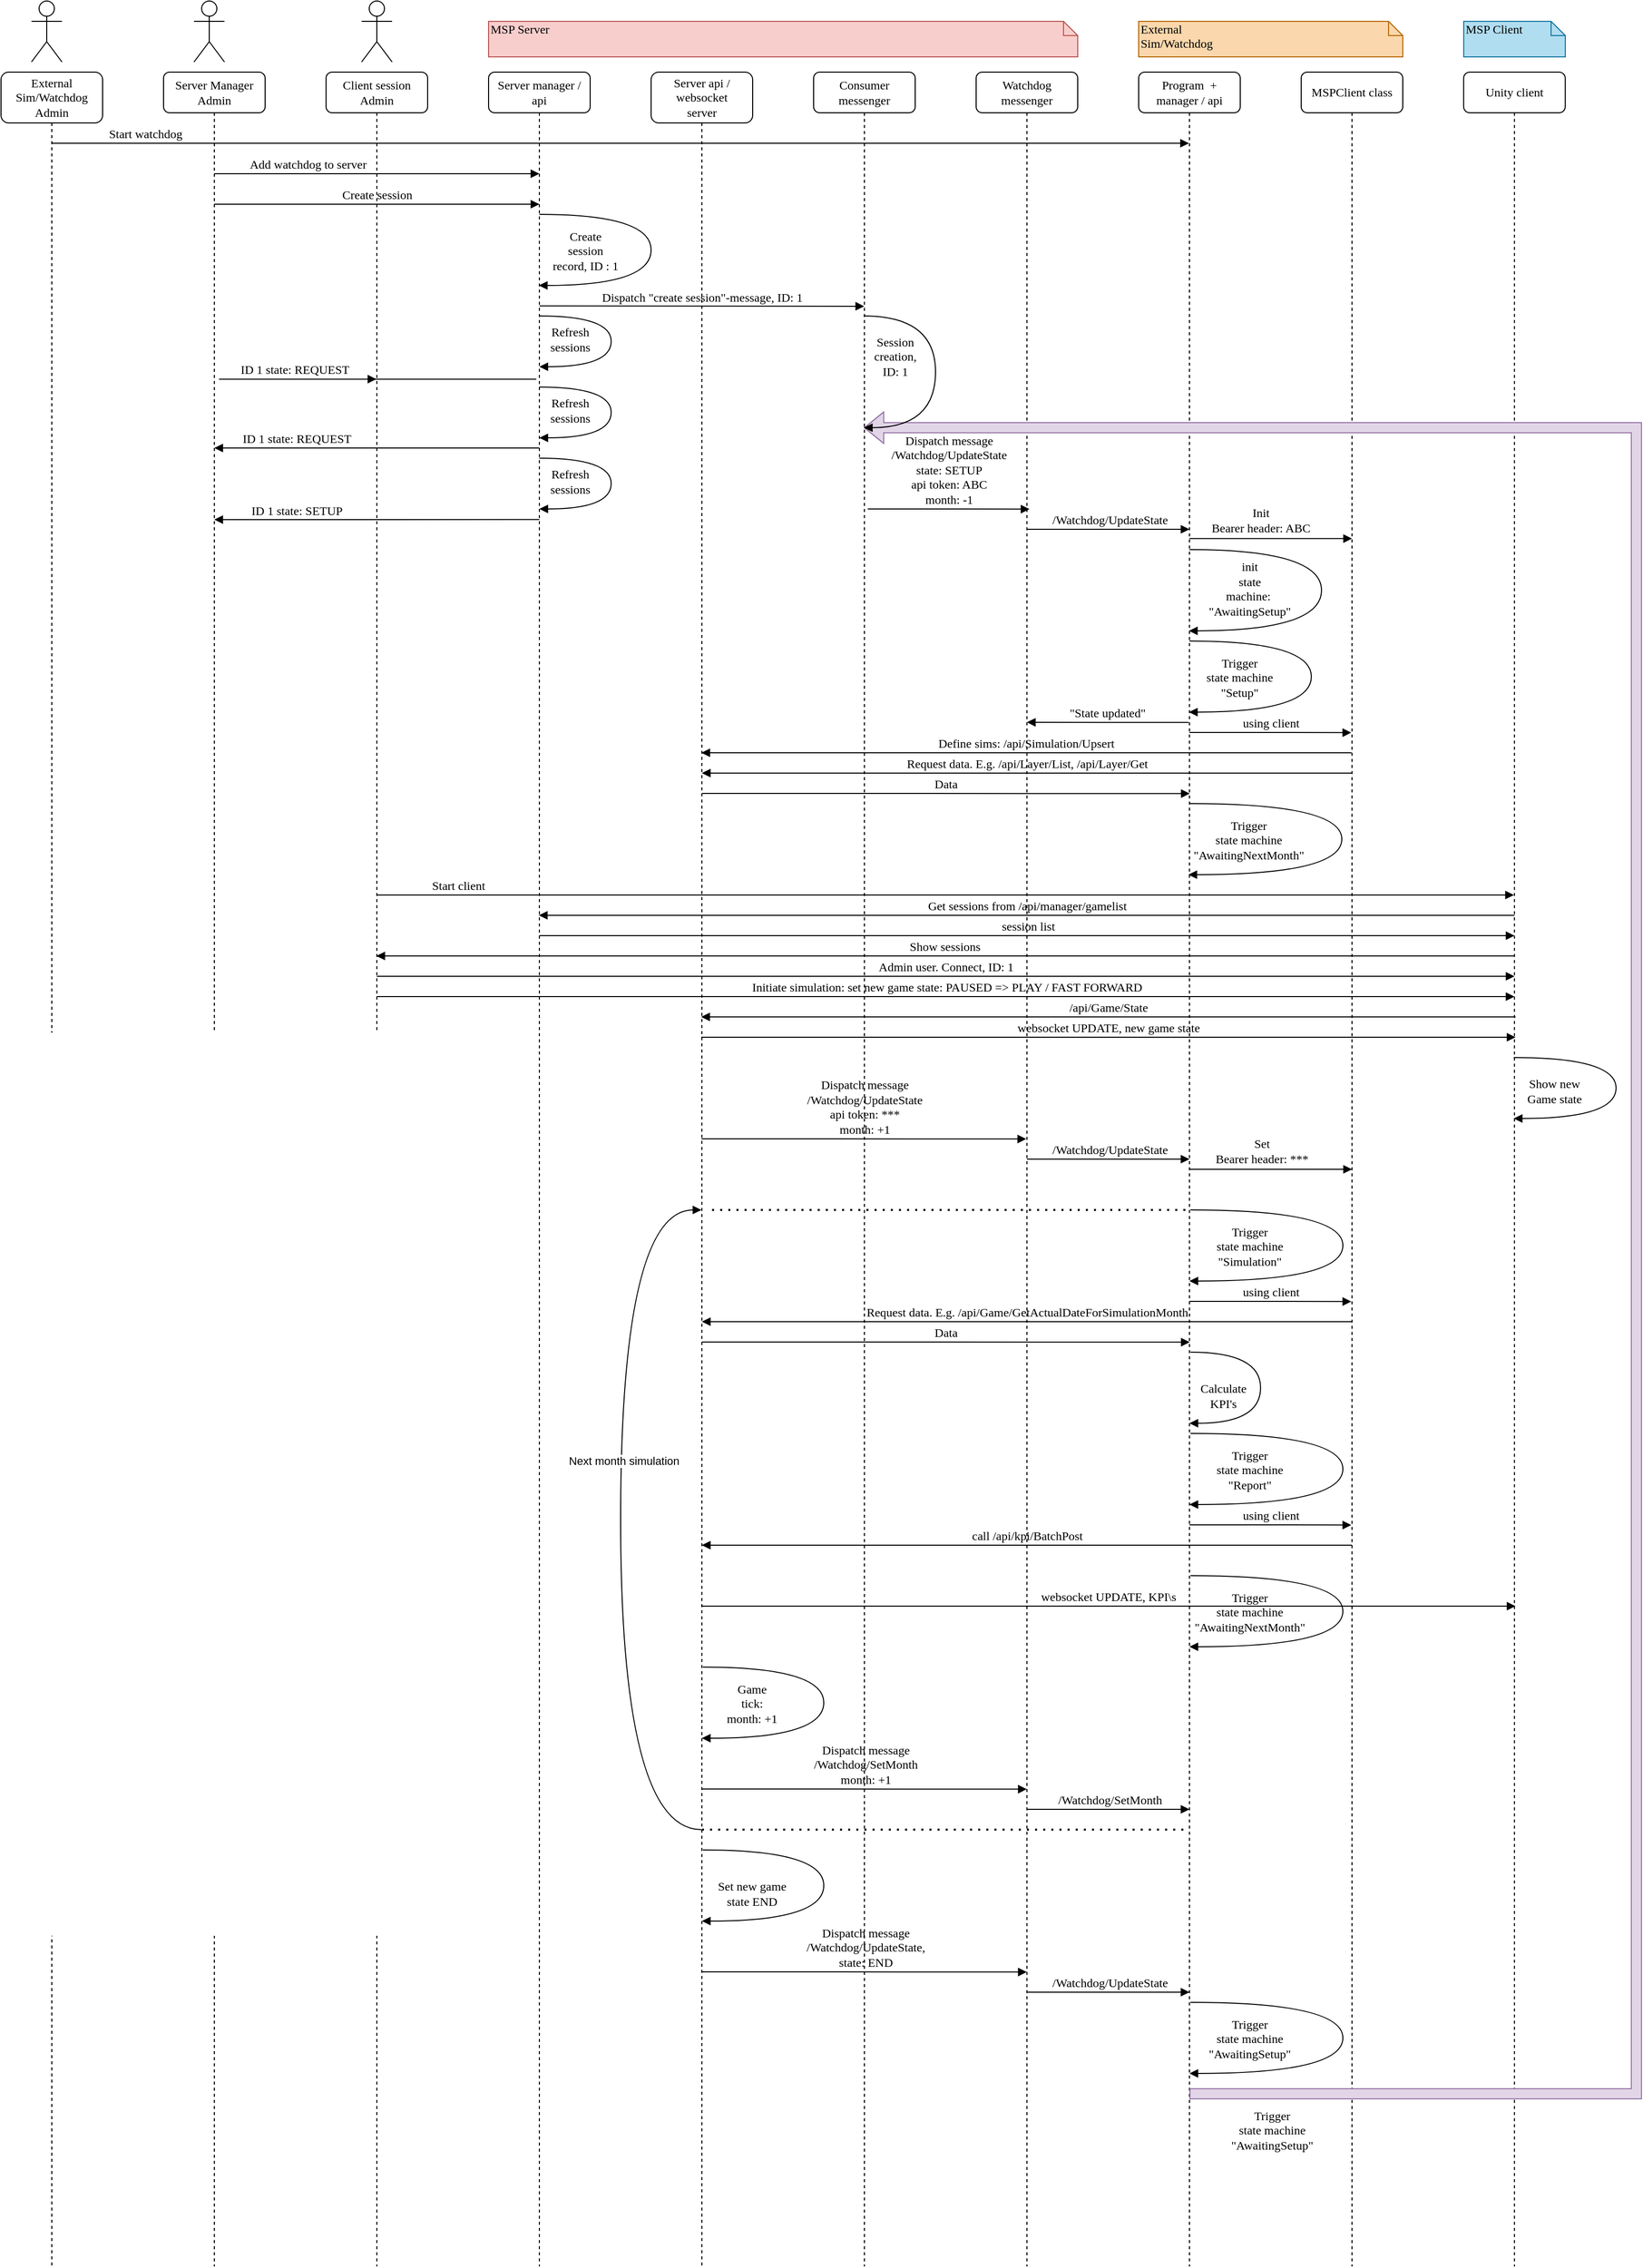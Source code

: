 <mxfile version="26.0.11">
  <diagram name="Page-1" id="13e1069c-82ec-6db2-03f1-153e76fe0fe0">
    <mxGraphModel grid="1" page="1" gridSize="10" guides="1" tooltips="1" connect="1" arrows="1" fold="1" pageScale="1" pageWidth="1100" pageHeight="850" background="none" math="0" shadow="0">
      <root>
        <mxCell id="0" />
        <mxCell id="1" parent="0" />
        <mxCell id="7baba1c4bc27f4b0-2" value="Consumer messenger" style="shape=umlLifeline;perimeter=lifelinePerimeter;whiteSpace=wrap;html=1;container=1;collapsible=0;recursiveResize=0;outlineConnect=0;rounded=1;shadow=0;comic=0;labelBackgroundColor=none;strokeWidth=1;fontFamily=Verdana;fontSize=12;align=center;" vertex="1" parent="1">
          <mxGeometry x="430" y="80" width="100" height="2160" as="geometry" />
        </mxCell>
        <mxCell id="kc0BTYQQ7WMuLZMwDxTh-56" value="&lt;div&gt;Dispatch message&lt;/div&gt;&lt;div&gt;/Watchdog/UpdateState&lt;/div&gt;&lt;div&gt;api token: ***&lt;br&gt;&lt;/div&gt;&lt;div&gt;month: +1&lt;/div&gt;" style="html=1;verticalAlign=bottom;endArrow=block;labelBackgroundColor=none;fontFamily=Verdana;fontSize=12;edgeStyle=elbowEdgeStyle;elbow=horizontal;" edge="1" parent="7baba1c4bc27f4b0-2">
          <mxGeometry x="0.004" relative="1" as="geometry">
            <mxPoint x="-110.333" y="1050" as="sourcePoint" />
            <mxPoint x="209.25" y="1050.176" as="targetPoint" />
            <mxPoint as="offset" />
            <Array as="points">
              <mxPoint x="10" y="1050" />
            </Array>
          </mxGeometry>
        </mxCell>
        <mxCell id="kc0BTYQQ7WMuLZMwDxTh-63" value="Data" style="html=1;verticalAlign=bottom;endArrow=block;labelBackgroundColor=none;fontFamily=Verdana;fontSize=12;edgeStyle=elbowEdgeStyle;elbow=horizontal;" edge="1" parent="7baba1c4bc27f4b0-2">
          <mxGeometry x="0.001" relative="1" as="geometry">
            <mxPoint x="-110" y="1250" as="sourcePoint" />
            <mxPoint x="370.25" y="1250.176" as="targetPoint" />
            <mxPoint as="offset" />
            <Array as="points">
              <mxPoint x="101" y="1250" />
            </Array>
          </mxGeometry>
        </mxCell>
        <mxCell id="kc0BTYQQ7WMuLZMwDxTh-95" value="" style="endArrow=none;dashed=1;html=1;dashPattern=1 3;strokeWidth=2;rounded=0;" edge="1" parent="7baba1c4bc27f4b0-2">
          <mxGeometry width="50" height="50" relative="1" as="geometry">
            <mxPoint x="-100" y="1120" as="sourcePoint" />
            <mxPoint x="369.5" y="1120" as="targetPoint" />
          </mxGeometry>
        </mxCell>
        <mxCell id="7baba1c4bc27f4b0-3" value="&lt;div&gt;Program&amp;nbsp; + manager / api&lt;/div&gt;" style="shape=umlLifeline;perimeter=lifelinePerimeter;whiteSpace=wrap;html=1;container=1;collapsible=0;recursiveResize=0;outlineConnect=0;rounded=1;shadow=0;comic=0;labelBackgroundColor=none;strokeWidth=1;fontFamily=Verdana;fontSize=12;align=center;" vertex="1" parent="1">
          <mxGeometry x="750" y="80" width="100" height="2160" as="geometry" />
        </mxCell>
        <mxCell id="kc0BTYQQ7WMuLZMwDxTh-59" value="&lt;div&gt;Trigger&lt;/div&gt;&lt;div&gt;state machine&lt;/div&gt;&lt;div&gt;&quot;Simulation&quot;&lt;br&gt;&lt;/div&gt;" style="html=1;verticalAlign=bottom;endArrow=block;labelBackgroundColor=none;fontFamily=Verdana;fontSize=12;elbow=vertical;edgeStyle=orthogonalEdgeStyle;curved=1;" edge="1" parent="7baba1c4bc27f4b0-3">
          <mxGeometry x="0.684" y="-10" relative="1" as="geometry">
            <mxPoint x="51.004" y="1119.999" as="sourcePoint" />
            <mxPoint x="50" y="1190" as="targetPoint" />
            <Array as="points">
              <mxPoint x="201.06" y="1120" />
              <mxPoint x="201.06" y="1190" />
            </Array>
            <mxPoint as="offset" />
          </mxGeometry>
        </mxCell>
        <mxCell id="TfagpDR_wHlMd22GKQtE-5" value="Start client" style="html=1;verticalAlign=bottom;endArrow=block;labelBackgroundColor=none;fontFamily=Verdana;fontSize=12;edgeStyle=elbowEdgeStyle;elbow=horizontal;" edge="1" parent="7baba1c4bc27f4b0-3" target="kc0BTYQQ7WMuLZMwDxTh-9">
          <mxGeometry x="-0.857" relative="1" as="geometry">
            <mxPoint x="-750.25" y="810" as="sourcePoint" />
            <mxPoint x="210.25" y="810" as="targetPoint" />
            <mxPoint as="offset" />
            <Array as="points">
              <mxPoint x="-219.75" y="810" />
            </Array>
          </mxGeometry>
        </mxCell>
        <mxCell id="7baba1c4bc27f4b0-4" value="MSPClient class" style="shape=umlLifeline;perimeter=lifelinePerimeter;whiteSpace=wrap;html=1;container=1;collapsible=0;recursiveResize=0;outlineConnect=0;rounded=1;shadow=0;comic=0;labelBackgroundColor=none;strokeWidth=1;fontFamily=Verdana;fontSize=12;align=center;" vertex="1" parent="1">
          <mxGeometry x="910" y="80" width="100" height="2160" as="geometry" />
        </mxCell>
        <mxCell id="kc0BTYQQ7WMuLZMwDxTh-48" value="using client" style="html=1;verticalAlign=bottom;endArrow=block;labelBackgroundColor=none;fontFamily=Verdana;fontSize=12;edgeStyle=elbowEdgeStyle;elbow=horizontal;" edge="1" parent="7baba1c4bc27f4b0-4">
          <mxGeometry x="0.001" relative="1" as="geometry">
            <mxPoint x="-110" y="650" as="sourcePoint" />
            <mxPoint x="49.25" y="650.176" as="targetPoint" />
            <mxPoint as="offset" />
          </mxGeometry>
        </mxCell>
        <mxCell id="kc0BTYQQ7WMuLZMwDxTh-49" value="Get sessions from /api/manager/gamelist" style="html=1;verticalAlign=bottom;endArrow=block;labelBackgroundColor=none;fontFamily=Verdana;fontSize=12;edgeStyle=elbowEdgeStyle;elbow=horizontal;" edge="1" parent="7baba1c4bc27f4b0-4">
          <mxGeometry x="0.001" relative="1" as="geometry">
            <mxPoint x="210" y="830" as="sourcePoint" />
            <mxPoint x="-750.5" y="830" as="targetPoint" />
            <mxPoint as="offset" />
            <Array as="points">
              <mxPoint x="-220" y="830" />
            </Array>
          </mxGeometry>
        </mxCell>
        <mxCell id="kc0BTYQQ7WMuLZMwDxTh-54" value="/api/Game/State" style="html=1;verticalAlign=bottom;endArrow=block;labelBackgroundColor=none;fontFamily=Verdana;fontSize=12;edgeStyle=elbowEdgeStyle;elbow=horizontal;" edge="1" parent="7baba1c4bc27f4b0-4">
          <mxGeometry x="0.001" relative="1" as="geometry">
            <mxPoint x="211" y="930" as="sourcePoint" />
            <mxPoint x="-590.676" y="930" as="targetPoint" />
            <mxPoint as="offset" />
            <Array as="points">
              <mxPoint x="-219" y="930" />
            </Array>
          </mxGeometry>
        </mxCell>
        <mxCell id="kc0BTYQQ7WMuLZMwDxTh-58" value="Set&lt;div&gt;Bearer header: ***&lt;br&gt;&lt;/div&gt;" style="html=1;verticalAlign=bottom;endArrow=block;labelBackgroundColor=none;fontFamily=Verdana;fontSize=12;edgeStyle=elbowEdgeStyle;elbow=horizontal;" edge="1" parent="7baba1c4bc27f4b0-4">
          <mxGeometry x="-0.118" y="1" relative="1" as="geometry">
            <mxPoint x="-110" y="1080" as="sourcePoint" />
            <mxPoint x="50" y="1080" as="targetPoint" />
            <mxPoint as="offset" />
          </mxGeometry>
        </mxCell>
        <mxCell id="kc0BTYQQ7WMuLZMwDxTh-64" value="&lt;div&gt;Calculate&lt;/div&gt;&lt;div&gt;KPI&#39;s&lt;/div&gt;" style="html=1;verticalAlign=bottom;endArrow=block;labelBackgroundColor=none;fontFamily=Verdana;fontSize=12;elbow=vertical;edgeStyle=orthogonalEdgeStyle;curved=1;" edge="1" parent="7baba1c4bc27f4b0-4">
          <mxGeometry x="0.683" y="-10" relative="1" as="geometry">
            <mxPoint x="-108.996" y="1259.999" as="sourcePoint" />
            <mxPoint x="-110" y="1330" as="targetPoint" />
            <Array as="points">
              <mxPoint x="-40" y="1260" />
              <mxPoint x="-40" y="1330" />
            </Array>
            <mxPoint as="offset" />
          </mxGeometry>
        </mxCell>
        <mxCell id="kc0BTYQQ7WMuLZMwDxTh-65" value="&lt;div&gt;Trigger&lt;/div&gt;&lt;div&gt;state machine&lt;/div&gt;&lt;div&gt;&quot;Report&quot;&lt;br&gt;&lt;/div&gt;" style="html=1;verticalAlign=bottom;endArrow=block;labelBackgroundColor=none;fontFamily=Verdana;fontSize=12;elbow=vertical;edgeStyle=orthogonalEdgeStyle;curved=1;" edge="1" parent="7baba1c4bc27f4b0-4">
          <mxGeometry x="0.684" y="-10" relative="1" as="geometry">
            <mxPoint x="-108.996" y="1339.999" as="sourcePoint" />
            <mxPoint x="-110" y="1410" as="targetPoint" />
            <Array as="points">
              <mxPoint x="41.06" y="1340" />
              <mxPoint x="41.06" y="1410" />
            </Array>
            <mxPoint as="offset" />
          </mxGeometry>
        </mxCell>
        <mxCell id="kc0BTYQQ7WMuLZMwDxTh-70" value="&lt;div&gt;Trigger&lt;/div&gt;&lt;div&gt;state machine&lt;/div&gt;&lt;div&gt;&quot;AwaitingNextMonth&quot;&lt;br&gt;&lt;/div&gt;" style="html=1;verticalAlign=bottom;endArrow=block;labelBackgroundColor=none;fontFamily=Verdana;fontSize=12;elbow=vertical;edgeStyle=orthogonalEdgeStyle;curved=1;" edge="1" parent="7baba1c4bc27f4b0-4">
          <mxGeometry x="0.684" y="-10" relative="1" as="geometry">
            <mxPoint x="-108.996" y="1479.999" as="sourcePoint" />
            <mxPoint x="-110" y="1550" as="targetPoint" />
            <Array as="points">
              <mxPoint x="41.06" y="1480" />
              <mxPoint x="41.06" y="1550" />
            </Array>
            <mxPoint as="offset" />
          </mxGeometry>
        </mxCell>
        <mxCell id="7baba1c4bc27f4b0-5" value="&lt;div&gt;Client session&lt;br&gt;&lt;/div&gt;&lt;div&gt;Admin&lt;br&gt;&lt;/div&gt;" style="shape=umlLifeline;perimeter=lifelinePerimeter;whiteSpace=wrap;html=1;container=1;collapsible=0;recursiveResize=0;outlineConnect=0;rounded=1;shadow=0;comic=0;labelBackgroundColor=none;strokeWidth=1;fontFamily=Verdana;fontSize=12;align=center;" vertex="1" parent="1">
          <mxGeometry x="-50" y="80" width="100" height="2160" as="geometry" />
        </mxCell>
        <mxCell id="7baba1c4bc27f4b0-8" value="&lt;div&gt;Server manager / api&lt;br&gt;&lt;/div&gt;" style="shape=umlLifeline;perimeter=lifelinePerimeter;whiteSpace=wrap;html=1;container=1;collapsible=0;recursiveResize=0;outlineConnect=0;rounded=1;shadow=0;comic=0;labelBackgroundColor=none;strokeWidth=1;fontFamily=Verdana;fontSize=12;align=center;" vertex="1" parent="1">
          <mxGeometry x="110" y="80" width="100" height="2160" as="geometry" />
        </mxCell>
        <mxCell id="kc0BTYQQ7WMuLZMwDxTh-1" value="Add watchdog to server" style="html=1;verticalAlign=bottom;endArrow=block;labelBackgroundColor=none;fontFamily=Verdana;fontSize=12;edgeStyle=elbowEdgeStyle;elbow=vertical;" edge="1" parent="7baba1c4bc27f4b0-8" source="TfagpDR_wHlMd22GKQtE-1">
          <mxGeometry x="-0.435" relative="1" as="geometry">
            <mxPoint x="-110" y="100" as="sourcePoint" />
            <mxPoint x="50" y="100" as="targetPoint" />
            <mxPoint x="1" as="offset" />
          </mxGeometry>
        </mxCell>
        <mxCell id="kc0BTYQQ7WMuLZMwDxTh-4" value="Create session" style="html=1;verticalAlign=bottom;endArrow=block;labelBackgroundColor=none;fontFamily=Verdana;fontSize=12;edgeStyle=elbowEdgeStyle;elbow=vertical;" edge="1" parent="7baba1c4bc27f4b0-8" source="TfagpDR_wHlMd22GKQtE-1">
          <mxGeometry relative="1" as="geometry">
            <mxPoint x="-110" y="130" as="sourcePoint" />
            <mxPoint x="50" y="130" as="targetPoint" />
            <mxPoint as="offset" />
          </mxGeometry>
        </mxCell>
        <mxCell id="kc0BTYQQ7WMuLZMwDxTh-19" value="&lt;div&gt;Refresh&lt;/div&gt;&lt;div&gt;sessions&lt;br&gt;&lt;/div&gt;" style="html=1;verticalAlign=bottom;endArrow=block;labelBackgroundColor=none;fontFamily=Verdana;fontSize=12;elbow=vertical;edgeStyle=orthogonalEdgeStyle;curved=1;" edge="1" parent="7baba1c4bc27f4b0-8">
          <mxGeometry x="0.685" y="-10" relative="1" as="geometry">
            <mxPoint x="50.004" y="239.999" as="sourcePoint" />
            <mxPoint x="50.004" y="289.999" as="targetPoint" />
            <Array as="points">
              <mxPoint x="120.68" y="239.94" />
              <mxPoint x="120.68" y="289.94" />
            </Array>
            <mxPoint as="offset" />
          </mxGeometry>
        </mxCell>
        <mxCell id="kc0BTYQQ7WMuLZMwDxTh-22" value="&lt;div&gt;Refresh&lt;/div&gt;&lt;div&gt;sessions&lt;br&gt;&lt;/div&gt;" style="html=1;verticalAlign=bottom;endArrow=block;labelBackgroundColor=none;fontFamily=Verdana;fontSize=12;elbow=vertical;edgeStyle=orthogonalEdgeStyle;curved=1;" edge="1" parent="7baba1c4bc27f4b0-8">
          <mxGeometry x="0.684" y="-10" relative="1" as="geometry">
            <mxPoint x="50.004" y="309.999" as="sourcePoint" />
            <mxPoint x="50.004" y="359.999" as="targetPoint" />
            <Array as="points">
              <mxPoint x="120.68" y="309.94" />
              <mxPoint x="120.68" y="359.94" />
            </Array>
            <mxPoint as="offset" />
          </mxGeometry>
        </mxCell>
        <mxCell id="kc0BTYQQ7WMuLZMwDxTh-25" value="ID 1 state: SETUP" style="html=1;verticalAlign=bottom;endArrow=block;labelBackgroundColor=none;fontFamily=Verdana;fontSize=12;edgeStyle=elbowEdgeStyle;elbow=vertical;" edge="1" parent="7baba1c4bc27f4b0-8" target="TfagpDR_wHlMd22GKQtE-1">
          <mxGeometry x="0.498" relative="1" as="geometry">
            <mxPoint x="50" y="440.41" as="sourcePoint" />
            <mxPoint x="-110" y="440.41" as="targetPoint" />
            <mxPoint as="offset" />
          </mxGeometry>
        </mxCell>
        <mxCell id="kc0BTYQQ7WMuLZMwDxTh-27" value="ID 1 state: REQUEST" style="html=1;verticalAlign=bottom;endArrow=block;labelBackgroundColor=none;fontFamily=Verdana;fontSize=12;edgeStyle=elbowEdgeStyle;elbow=horizontal;" edge="1" parent="7baba1c4bc27f4b0-8">
          <mxGeometry x="-0.002" relative="1" as="geometry">
            <mxPoint x="47" y="302.23" as="sourcePoint" />
            <mxPoint x="-110.5" y="302.23" as="targetPoint" />
            <mxPoint as="offset" />
            <Array as="points">
              <mxPoint x="-270" y="302" />
            </Array>
          </mxGeometry>
        </mxCell>
        <mxCell id="kc0BTYQQ7WMuLZMwDxTh-28" value="ID 1 state: REQUEST" style="html=1;verticalAlign=bottom;endArrow=block;labelBackgroundColor=none;fontFamily=Verdana;fontSize=12;edgeStyle=elbowEdgeStyle;elbow=vertical;" edge="1" parent="7baba1c4bc27f4b0-8" target="TfagpDR_wHlMd22GKQtE-1">
          <mxGeometry x="0.498" relative="1" as="geometry">
            <mxPoint x="50" y="370" as="sourcePoint" />
            <mxPoint x="-110" y="370" as="targetPoint" />
            <mxPoint as="offset" />
          </mxGeometry>
        </mxCell>
        <mxCell id="Drm_lKZDTLW1xeSn2CmZ-5" value="Start watchdog" style="html=1;verticalAlign=bottom;endArrow=block;labelBackgroundColor=none;fontFamily=Verdana;fontSize=12;edgeStyle=elbowEdgeStyle;elbow=vertical;" edge="1" parent="7baba1c4bc27f4b0-8" source="TfagpDR_wHlMd22GKQtE-3">
          <mxGeometry x="-0.838" relative="1" as="geometry">
            <mxPoint x="-110" y="70" as="sourcePoint" />
            <mxPoint x="689.5" y="70" as="targetPoint" />
            <mxPoint x="1" as="offset" />
          </mxGeometry>
        </mxCell>
        <mxCell id="7baba1c4bc27f4b0-40" value="MSP Server" style="shape=note;whiteSpace=wrap;html=1;size=14;verticalAlign=top;align=left;spacingTop=-6;rounded=0;shadow=0;comic=0;labelBackgroundColor=none;strokeWidth=1;fontFamily=Verdana;fontSize=12;fillColor=#f8cecc;strokeColor=#b85450;" vertex="1" parent="1">
          <mxGeometry x="110" y="30" width="580" height="35" as="geometry" />
        </mxCell>
        <mxCell id="7baba1c4bc27f4b0-42" value="&lt;div&gt;External&lt;/div&gt;&lt;div&gt;Sim/Watchdog&lt;/div&gt;" style="shape=note;whiteSpace=wrap;html=1;size=14;verticalAlign=top;align=left;spacingTop=-6;rounded=0;shadow=0;comic=0;labelBackgroundColor=none;strokeWidth=1;fontFamily=Verdana;fontSize=12;fillColor=#fad7ac;strokeColor=#b46504;" vertex="1" parent="1">
          <mxGeometry x="750" y="30" width="260" height="35" as="geometry" />
        </mxCell>
        <mxCell id="kc0BTYQQ7WMuLZMwDxTh-6" value="&lt;div&gt;Server api / &lt;br&gt;&lt;/div&gt;&lt;div&gt;websocket&lt;/div&gt;&lt;div&gt;server&lt;br&gt;&lt;/div&gt;" style="shape=umlLifeline;perimeter=lifelinePerimeter;whiteSpace=wrap;html=1;container=1;collapsible=0;recursiveResize=0;outlineConnect=0;rounded=1;shadow=0;comic=0;labelBackgroundColor=none;strokeWidth=1;fontFamily=Verdana;fontSize=12;align=center;size=50;" vertex="1" parent="1">
          <mxGeometry x="270" y="80" width="100" height="2160" as="geometry" />
        </mxCell>
        <mxCell id="kc0BTYQQ7WMuLZMwDxTh-12" value="Dispatch &quot;create session&quot;-message, ID: 1" style="html=1;verticalAlign=bottom;endArrow=block;labelBackgroundColor=none;fontFamily=Verdana;fontSize=12;edgeStyle=elbowEdgeStyle;elbow=vertical;" edge="1" parent="kc0BTYQQ7WMuLZMwDxTh-6">
          <mxGeometry x="0.001" relative="1" as="geometry">
            <mxPoint x="-109.75" y="230.18" as="sourcePoint" />
            <mxPoint x="209.75" y="230.356" as="targetPoint" />
            <mxPoint as="offset" />
          </mxGeometry>
        </mxCell>
        <mxCell id="kc0BTYQQ7WMuLZMwDxTh-8" value="Watchdog messenger" style="shape=umlLifeline;perimeter=lifelinePerimeter;whiteSpace=wrap;html=1;container=1;collapsible=0;recursiveResize=0;outlineConnect=0;rounded=1;shadow=0;comic=0;labelBackgroundColor=none;strokeWidth=1;fontFamily=Verdana;fontSize=12;align=center;" vertex="1" parent="1">
          <mxGeometry x="590" y="80" width="100" height="2160" as="geometry" />
        </mxCell>
        <mxCell id="kc0BTYQQ7WMuLZMwDxTh-35" value="&quot;State updated&quot;" style="html=1;verticalAlign=bottom;endArrow=block;labelBackgroundColor=none;fontFamily=Verdana;fontSize=12;edgeStyle=elbowEdgeStyle;elbow=horizontal;" edge="1" parent="kc0BTYQQ7WMuLZMwDxTh-8">
          <mxGeometry x="0.001" relative="1" as="geometry">
            <mxPoint x="209.25" y="640.176" as="sourcePoint" />
            <mxPoint x="50" y="640" as="targetPoint" />
            <mxPoint as="offset" />
          </mxGeometry>
        </mxCell>
        <mxCell id="kc0BTYQQ7WMuLZMwDxTh-45" value="Data" style="html=1;verticalAlign=bottom;endArrow=block;labelBackgroundColor=none;fontFamily=Verdana;fontSize=12;edgeStyle=elbowEdgeStyle;elbow=horizontal;" edge="1" parent="kc0BTYQQ7WMuLZMwDxTh-8">
          <mxGeometry x="0.001" relative="1" as="geometry">
            <mxPoint x="-270" y="710" as="sourcePoint" />
            <mxPoint x="210.25" y="710.176" as="targetPoint" />
            <mxPoint as="offset" />
            <Array as="points">
              <mxPoint x="-59" y="710" />
            </Array>
          </mxGeometry>
        </mxCell>
        <mxCell id="kc0BTYQQ7WMuLZMwDxTh-50" value="session list" style="html=1;verticalAlign=bottom;endArrow=block;labelBackgroundColor=none;fontFamily=Verdana;fontSize=12;edgeStyle=elbowEdgeStyle;elbow=horizontal;" edge="1" parent="kc0BTYQQ7WMuLZMwDxTh-8">
          <mxGeometry x="0.001" relative="1" as="geometry">
            <mxPoint x="-430" y="850" as="sourcePoint" />
            <mxPoint x="530" y="850" as="targetPoint" />
            <mxPoint as="offset" />
            <Array as="points">
              <mxPoint x="100" y="850" />
            </Array>
          </mxGeometry>
        </mxCell>
        <mxCell id="kc0BTYQQ7WMuLZMwDxTh-57" value="&amp;nbsp;/Watchdog/UpdateState" style="html=1;verticalAlign=bottom;endArrow=block;labelBackgroundColor=none;fontFamily=Verdana;fontSize=12;edgeStyle=elbowEdgeStyle;elbow=vertical;" edge="1" parent="kc0BTYQQ7WMuLZMwDxTh-8">
          <mxGeometry relative="1" as="geometry">
            <mxPoint x="50" y="1070" as="sourcePoint" />
            <mxPoint x="210" y="1070" as="targetPoint" />
            <mxPoint as="offset" />
          </mxGeometry>
        </mxCell>
        <mxCell id="kc0BTYQQ7WMuLZMwDxTh-9" value="Unity client" style="shape=umlLifeline;perimeter=lifelinePerimeter;whiteSpace=wrap;html=1;container=1;collapsible=0;recursiveResize=0;outlineConnect=0;rounded=1;shadow=0;comic=0;labelBackgroundColor=none;strokeWidth=1;fontFamily=Verdana;fontSize=12;align=center;" vertex="1" parent="1">
          <mxGeometry x="1069.94" y="80" width="100" height="2160" as="geometry" />
        </mxCell>
        <mxCell id="kc0BTYQQ7WMuLZMwDxTh-11" value="MSP Client" style="shape=note;whiteSpace=wrap;html=1;size=14;verticalAlign=top;align=left;spacingTop=-6;rounded=0;shadow=0;comic=0;labelBackgroundColor=none;strokeWidth=1;fontFamily=Verdana;fontSize=12;fillColor=#b1ddf0;strokeColor=#10739e;" vertex="1" parent="1">
          <mxGeometry x="1070" y="30" width="100" height="35" as="geometry" />
        </mxCell>
        <mxCell id="kc0BTYQQ7WMuLZMwDxTh-24" value="&lt;div&gt;Refresh&lt;/div&gt;&lt;div&gt;sessions&lt;br&gt;&lt;/div&gt;" style="html=1;verticalAlign=bottom;endArrow=block;labelBackgroundColor=none;fontFamily=Verdana;fontSize=12;elbow=vertical;edgeStyle=orthogonalEdgeStyle;curved=1;" edge="1" parent="1">
          <mxGeometry x="0.685" y="-10" relative="1" as="geometry">
            <mxPoint x="160.004" y="459.999" as="sourcePoint" />
            <mxPoint x="160.004" y="509.999" as="targetPoint" />
            <Array as="points">
              <mxPoint x="230.68" y="459.94" />
              <mxPoint x="230.68" y="509.94" />
            </Array>
            <mxPoint as="offset" />
          </mxGeometry>
        </mxCell>
        <mxCell id="kc0BTYQQ7WMuLZMwDxTh-31" value="&lt;div&gt;Create&lt;/div&gt;&lt;div&gt;session&lt;/div&gt;&lt;div&gt;record, ID : 1&lt;/div&gt;" style="html=1;verticalAlign=bottom;endArrow=block;labelBackgroundColor=none;fontFamily=Verdana;fontSize=12;elbow=vertical;edgeStyle=orthogonalEdgeStyle;curved=1;" edge="1" parent="1">
          <mxGeometry x="0.682" y="-10" relative="1" as="geometry">
            <mxPoint x="160.004" y="219.999" as="sourcePoint" />
            <mxPoint x="159.5" y="290" as="targetPoint" />
            <Array as="points">
              <mxPoint x="270" y="220" />
              <mxPoint x="270" y="290" />
            </Array>
            <mxPoint as="offset" />
          </mxGeometry>
        </mxCell>
        <mxCell id="kc0BTYQQ7WMuLZMwDxTh-32" value="&lt;div&gt;Dispatch message&lt;/div&gt;&lt;div&gt;/Watchdog/UpdateState&lt;/div&gt;&lt;div&gt;state: SETUP&lt;/div&gt;&lt;div&gt;api token: ABC&lt;/div&gt;&lt;div&gt;month: -1&lt;br&gt;&lt;/div&gt;" style="html=1;verticalAlign=bottom;endArrow=block;labelBackgroundColor=none;fontFamily=Verdana;fontSize=12;edgeStyle=elbowEdgeStyle;elbow=horizontal;" edge="1" parent="1">
          <mxGeometry x="0.004" relative="1" as="geometry">
            <mxPoint x="483.25" y="510" as="sourcePoint" />
            <mxPoint x="642.5" y="510.176" as="targetPoint" />
            <mxPoint as="offset" />
          </mxGeometry>
        </mxCell>
        <mxCell id="kc0BTYQQ7WMuLZMwDxTh-33" value="&amp;nbsp;/Watchdog/UpdateState" style="html=1;verticalAlign=bottom;endArrow=block;labelBackgroundColor=none;fontFamily=Verdana;fontSize=12;edgeStyle=elbowEdgeStyle;elbow=vertical;" edge="1" parent="1">
          <mxGeometry relative="1" as="geometry">
            <mxPoint x="640" y="530" as="sourcePoint" />
            <mxPoint x="800" y="530" as="targetPoint" />
            <mxPoint as="offset" />
          </mxGeometry>
        </mxCell>
        <mxCell id="kc0BTYQQ7WMuLZMwDxTh-34" value="&lt;div&gt;Init&lt;/div&gt;&lt;div&gt;Bearer header: ABC&lt;br&gt;&lt;/div&gt;" style="html=1;verticalAlign=bottom;endArrow=block;labelBackgroundColor=none;fontFamily=Verdana;fontSize=12;edgeStyle=elbowEdgeStyle;elbow=horizontal;" edge="1" parent="1">
          <mxGeometry x="-0.124" y="1" relative="1" as="geometry">
            <mxPoint x="800" y="539.18" as="sourcePoint" />
            <mxPoint x="960" y="539.18" as="targetPoint" />
            <mxPoint as="offset" />
          </mxGeometry>
        </mxCell>
        <mxCell id="kc0BTYQQ7WMuLZMwDxTh-36" value="&lt;div&gt;init &lt;br&gt;&lt;/div&gt;&lt;div&gt;state&lt;/div&gt;&lt;div&gt;machine:&amp;nbsp;&lt;/div&gt;&lt;div&gt;&quot;AwaitingSetup&quot;&lt;br&gt;&lt;/div&gt;" style="html=1;verticalAlign=bottom;endArrow=block;labelBackgroundColor=none;fontFamily=Verdana;fontSize=12;elbow=vertical;edgeStyle=orthogonalEdgeStyle;curved=1;" edge="1" parent="1">
          <mxGeometry x="0.647" y="-10" relative="1" as="geometry">
            <mxPoint x="800.004" y="549.999" as="sourcePoint" />
            <mxPoint x="799.5" y="630" as="targetPoint" />
            <Array as="points">
              <mxPoint x="930" y="550" />
              <mxPoint x="930" y="630" />
            </Array>
            <mxPoint as="offset" />
          </mxGeometry>
        </mxCell>
        <mxCell id="kc0BTYQQ7WMuLZMwDxTh-39" value="&lt;div&gt;Trigger&lt;/div&gt;&lt;div&gt;state machine&lt;/div&gt;&lt;div&gt;&quot;Setup&quot;&lt;br&gt;&lt;/div&gt;" style="html=1;verticalAlign=bottom;endArrow=block;labelBackgroundColor=none;fontFamily=Verdana;fontSize=12;elbow=vertical;edgeStyle=orthogonalEdgeStyle;curved=1;" edge="1" parent="1">
          <mxGeometry x="0.681" y="-10" relative="1" as="geometry">
            <mxPoint x="800.004" y="639.999" as="sourcePoint" />
            <mxPoint x="799.5" y="710" as="targetPoint" />
            <Array as="points">
              <mxPoint x="920" y="640" />
              <mxPoint x="920" y="710" />
            </Array>
            <mxPoint as="offset" />
          </mxGeometry>
        </mxCell>
        <mxCell id="kc0BTYQQ7WMuLZMwDxTh-41" value="Request data. E.g. /api/Layer/List, /api/Layer/Get" style="html=1;verticalAlign=bottom;endArrow=block;labelBackgroundColor=none;fontFamily=Verdana;fontSize=12;edgeStyle=elbowEdgeStyle;elbow=horizontal;" edge="1" parent="1">
          <mxGeometry x="0.001" relative="1" as="geometry">
            <mxPoint x="959.5" y="770" as="sourcePoint" />
            <mxPoint x="320" y="770" as="targetPoint" />
            <mxPoint as="offset" />
            <Array as="points">
              <mxPoint x="531" y="770" />
            </Array>
          </mxGeometry>
        </mxCell>
        <mxCell id="kc0BTYQQ7WMuLZMwDxTh-47" value="&lt;div&gt;Trigger&lt;/div&gt;&lt;div&gt;state machine&lt;/div&gt;&lt;div&gt;&quot;AwaitingNextMonth&quot;&lt;br&gt;&lt;/div&gt;" style="html=1;verticalAlign=bottom;endArrow=block;labelBackgroundColor=none;fontFamily=Verdana;fontSize=12;elbow=vertical;edgeStyle=orthogonalEdgeStyle;curved=1;" edge="1" parent="1">
          <mxGeometry x="0.684" y="-10" relative="1" as="geometry">
            <mxPoint x="799.944" y="799.999" as="sourcePoint" />
            <mxPoint x="798.94" y="870" as="targetPoint" />
            <Array as="points">
              <mxPoint x="950" y="800" />
              <mxPoint x="950" y="870" />
            </Array>
            <mxPoint as="offset" />
          </mxGeometry>
        </mxCell>
        <mxCell id="kc0BTYQQ7WMuLZMwDxTh-40" value="Define sims: /api/Simulation/Upsert" style="html=1;verticalAlign=bottom;endArrow=block;labelBackgroundColor=none;fontFamily=Verdana;fontSize=12;edgeStyle=elbowEdgeStyle;elbow=horizontal;" edge="1" parent="1">
          <mxGeometry x="0.001" relative="1" as="geometry">
            <mxPoint x="959.5" y="750" as="sourcePoint" />
            <mxPoint x="319.5" y="750" as="targetPoint" />
            <mxPoint as="offset" />
            <Array as="points">
              <mxPoint x="530" y="750" />
            </Array>
          </mxGeometry>
        </mxCell>
        <mxCell id="kc0BTYQQ7WMuLZMwDxTh-51" value="Show sessions" style="html=1;verticalAlign=bottom;endArrow=block;labelBackgroundColor=none;fontFamily=Verdana;fontSize=12;edgeStyle=elbowEdgeStyle;elbow=horizontal;" edge="1" parent="1">
          <mxGeometry x="0.001" relative="1" as="geometry">
            <mxPoint x="1120" y="950" as="sourcePoint" />
            <mxPoint x="-0.5" y="950" as="targetPoint" />
            <mxPoint as="offset" />
            <Array as="points">
              <mxPoint x="690" y="950" />
            </Array>
          </mxGeometry>
        </mxCell>
        <mxCell id="kc0BTYQQ7WMuLZMwDxTh-52" value="Admin user. Connect, ID: 1" style="html=1;verticalAlign=bottom;endArrow=block;labelBackgroundColor=none;fontFamily=Verdana;fontSize=12;edgeStyle=elbowEdgeStyle;elbow=horizontal;" edge="1" parent="1">
          <mxGeometry relative="1" as="geometry">
            <mxPoint y="970" as="sourcePoint" />
            <mxPoint x="1120" y="970" as="targetPoint" />
            <mxPoint as="offset" />
            <Array as="points">
              <mxPoint x="690" y="970" />
            </Array>
          </mxGeometry>
        </mxCell>
        <mxCell id="kc0BTYQQ7WMuLZMwDxTh-53" value="&lt;div&gt;&lt;br&gt;&lt;/div&gt;&lt;div&gt;&lt;br&gt;&lt;/div&gt;&lt;div&gt;Show new&lt;br&gt;&lt;/div&gt;&lt;div&gt;Game state&lt;/div&gt;" style="html=1;verticalAlign=bottom;endArrow=block;labelBackgroundColor=none;fontFamily=Verdana;fontSize=12;elbow=vertical;edgeStyle=orthogonalEdgeStyle;curved=1;" edge="1" parent="1">
          <mxGeometry x="0.695" y="-10" relative="1" as="geometry">
            <mxPoint x="1119.274" y="1049.999" as="sourcePoint" />
            <mxPoint x="1119.264" y="1110" as="targetPoint" />
            <Array as="points">
              <mxPoint x="1220" y="1050" />
              <mxPoint x="1220" y="1110" />
            </Array>
            <mxPoint as="offset" />
          </mxGeometry>
        </mxCell>
        <mxCell id="kc0BTYQQ7WMuLZMwDxTh-60" value="using client" style="html=1;verticalAlign=bottom;endArrow=block;labelBackgroundColor=none;fontFamily=Verdana;fontSize=12;edgeStyle=elbowEdgeStyle;elbow=horizontal;" edge="1" parent="1">
          <mxGeometry x="0.001" relative="1" as="geometry">
            <mxPoint x="800" y="1290" as="sourcePoint" />
            <mxPoint x="959.25" y="1290.176" as="targetPoint" />
            <mxPoint as="offset" />
          </mxGeometry>
        </mxCell>
        <mxCell id="kc0BTYQQ7WMuLZMwDxTh-61" value="Request data. E.g. /api/Game/GetActualDateForSimulationMonth" style="html=1;verticalAlign=bottom;endArrow=block;labelBackgroundColor=none;fontFamily=Verdana;fontSize=12;edgeStyle=elbowEdgeStyle;elbow=horizontal;" edge="1" parent="1">
          <mxGeometry x="0.001" relative="1" as="geometry">
            <mxPoint x="960" y="1310" as="sourcePoint" />
            <mxPoint x="320" y="1310" as="targetPoint" />
            <mxPoint as="offset" />
            <Array as="points">
              <mxPoint x="531" y="1310" />
            </Array>
          </mxGeometry>
        </mxCell>
        <mxCell id="kc0BTYQQ7WMuLZMwDxTh-67" value="using client" style="html=1;verticalAlign=bottom;endArrow=block;labelBackgroundColor=none;fontFamily=Verdana;fontSize=12;edgeStyle=elbowEdgeStyle;elbow=horizontal;" edge="1" parent="1">
          <mxGeometry x="0.001" relative="1" as="geometry">
            <mxPoint x="800" y="1510" as="sourcePoint" />
            <mxPoint x="959.25" y="1510.176" as="targetPoint" />
            <mxPoint as="offset" />
          </mxGeometry>
        </mxCell>
        <mxCell id="kc0BTYQQ7WMuLZMwDxTh-68" value="call /api/kpi/BatchPost" style="html=1;verticalAlign=bottom;endArrow=block;labelBackgroundColor=none;fontFamily=Verdana;fontSize=12;edgeStyle=elbowEdgeStyle;elbow=horizontal;" edge="1" parent="1">
          <mxGeometry x="0.001" relative="1" as="geometry">
            <mxPoint x="960" y="1530" as="sourcePoint" />
            <mxPoint x="320" y="1530" as="targetPoint" />
            <mxPoint as="offset" />
            <Array as="points">
              <mxPoint x="531" y="1530" />
            </Array>
          </mxGeometry>
        </mxCell>
        <mxCell id="kc0BTYQQ7WMuLZMwDxTh-72" value="&lt;div&gt;Initiate simulation: set new game state: PAUSED =&amp;gt; PLAY / FAST FORWARD&lt;br&gt;&lt;/div&gt;" style="html=1;verticalAlign=bottom;endArrow=block;labelBackgroundColor=none;fontFamily=Verdana;fontSize=12;edgeStyle=elbowEdgeStyle;elbow=horizontal;" edge="1" parent="1">
          <mxGeometry x="0.001" relative="1" as="geometry">
            <mxPoint y="990" as="sourcePoint" />
            <mxPoint x="1120" y="990" as="targetPoint" />
            <mxPoint as="offset" />
            <Array as="points">
              <mxPoint x="690" y="990" />
            </Array>
          </mxGeometry>
        </mxCell>
        <mxCell id="kc0BTYQQ7WMuLZMwDxTh-75" value="websocket UPDATE, new game state" style="html=1;verticalAlign=bottom;endArrow=block;labelBackgroundColor=none;fontFamily=Verdana;fontSize=12;edgeStyle=elbowEdgeStyle;elbow=horizontal;" edge="1" parent="1">
          <mxGeometry x="0.0" relative="1" as="geometry">
            <mxPoint x="319.324" y="1030" as="sourcePoint" />
            <mxPoint x="1121" y="1030" as="targetPoint" />
            <mxPoint as="offset" />
            <Array as="points">
              <mxPoint x="691" y="1030" />
            </Array>
          </mxGeometry>
        </mxCell>
        <mxCell id="kc0BTYQQ7WMuLZMwDxTh-77" value="websocket UPDATE, KPI\s" style="html=1;verticalAlign=bottom;endArrow=block;labelBackgroundColor=none;fontFamily=Verdana;fontSize=12;edgeStyle=elbowEdgeStyle;elbow=horizontal;" edge="1" parent="1">
          <mxGeometry x="0.001" relative="1" as="geometry">
            <mxPoint x="319.324" y="1590" as="sourcePoint" />
            <mxPoint x="1121" y="1590" as="targetPoint" />
            <mxPoint as="offset" />
            <Array as="points">
              <mxPoint x="691" y="1590" />
            </Array>
          </mxGeometry>
        </mxCell>
        <mxCell id="kc0BTYQQ7WMuLZMwDxTh-89" value="&lt;div&gt;Game&lt;/div&gt;&lt;div&gt;tick:&lt;/div&gt;&lt;div&gt;month: +1&lt;br&gt;&lt;/div&gt;" style="html=1;verticalAlign=bottom;endArrow=block;labelBackgroundColor=none;fontFamily=Verdana;fontSize=12;elbow=vertical;edgeStyle=orthogonalEdgeStyle;curved=1;" edge="1" parent="1">
          <mxGeometry x="0.683" y="-10" relative="1" as="geometry">
            <mxPoint x="321.004" y="1649.999" as="sourcePoint" />
            <mxPoint x="320" y="1720" as="targetPoint" />
            <Array as="points">
              <mxPoint x="440" y="1650" />
              <mxPoint x="440" y="1720" />
            </Array>
            <mxPoint as="offset" />
          </mxGeometry>
        </mxCell>
        <mxCell id="kc0BTYQQ7WMuLZMwDxTh-91" value="" style="html=1;verticalAlign=bottom;endArrow=block;labelBackgroundColor=none;fontFamily=Verdana;fontSize=12;elbow=vertical;edgeStyle=orthogonalEdgeStyle;curved=1;" edge="1" parent="1">
          <mxGeometry x="-0.066" y="-40" relative="1" as="geometry">
            <mxPoint x="319.5" y="1810" as="sourcePoint" />
            <mxPoint x="319.5" y="1200" as="targetPoint" />
            <Array as="points">
              <mxPoint x="240" y="1810" />
              <mxPoint x="240" y="1200" />
            </Array>
            <mxPoint as="offset" />
          </mxGeometry>
        </mxCell>
        <mxCell id="TfagpDR_wHlMd22GKQtE-6" value="Next month simulation" style="edgeLabel;html=1;align=center;verticalAlign=middle;resizable=0;points=[];" connectable="0" vertex="1" parent="kc0BTYQQ7WMuLZMwDxTh-91">
          <mxGeometry x="0.151" y="-3" relative="1" as="geometry">
            <mxPoint as="offset" />
          </mxGeometry>
        </mxCell>
        <mxCell id="kc0BTYQQ7WMuLZMwDxTh-92" value="&lt;div&gt;Set new game&lt;/div&gt;&lt;div&gt;state END&lt;br&gt;&lt;/div&gt;" style="html=1;verticalAlign=bottom;endArrow=block;labelBackgroundColor=none;fontFamily=Verdana;fontSize=12;elbow=vertical;edgeStyle=orthogonalEdgeStyle;curved=1;" edge="1" parent="1">
          <mxGeometry x="0.683" y="-10" relative="1" as="geometry">
            <mxPoint x="321.004" y="1829.999" as="sourcePoint" />
            <mxPoint x="320" y="1900" as="targetPoint" />
            <Array as="points">
              <mxPoint x="440" y="1830" />
              <mxPoint x="440" y="1900" />
            </Array>
            <mxPoint as="offset" />
          </mxGeometry>
        </mxCell>
        <mxCell id="kc0BTYQQ7WMuLZMwDxTh-93" value="&lt;div&gt;Dispatch message&lt;/div&gt;&lt;div&gt;/Watchdog/SetMonth&lt;/div&gt;&lt;div&gt;month: +1&lt;/div&gt;" style="html=1;verticalAlign=bottom;endArrow=block;labelBackgroundColor=none;fontFamily=Verdana;fontSize=12;edgeStyle=elbowEdgeStyle;elbow=horizontal;" edge="1" parent="1">
          <mxGeometry x="0.004" relative="1" as="geometry">
            <mxPoint x="320.207" y="1770" as="sourcePoint" />
            <mxPoint x="639.79" y="1770.176" as="targetPoint" />
            <mxPoint as="offset" />
            <Array as="points">
              <mxPoint x="440.54" y="1770" />
            </Array>
          </mxGeometry>
        </mxCell>
        <mxCell id="kc0BTYQQ7WMuLZMwDxTh-94" value="&amp;nbsp;/Watchdog/SetMonth" style="html=1;verticalAlign=bottom;endArrow=block;labelBackgroundColor=none;fontFamily=Verdana;fontSize=12;edgeStyle=elbowEdgeStyle;elbow=vertical;" edge="1" parent="1">
          <mxGeometry relative="1" as="geometry">
            <mxPoint x="640" y="1790" as="sourcePoint" />
            <mxPoint x="800" y="1790" as="targetPoint" />
            <mxPoint as="offset" />
          </mxGeometry>
        </mxCell>
        <mxCell id="kc0BTYQQ7WMuLZMwDxTh-96" value="" style="endArrow=none;dashed=1;html=1;dashPattern=1 3;strokeWidth=2;rounded=0;" edge="1" parent="1">
          <mxGeometry width="50" height="50" relative="1" as="geometry">
            <mxPoint x="320" y="1810" as="sourcePoint" />
            <mxPoint x="799.5" y="1810" as="targetPoint" />
          </mxGeometry>
        </mxCell>
        <mxCell id="kc0BTYQQ7WMuLZMwDxTh-97" value="&lt;div&gt;Dispatch message&lt;/div&gt;&lt;div&gt;/Watchdog/UpdateState,&lt;/div&gt;&lt;div&gt;state: END&lt;br&gt;&lt;/div&gt;" style="html=1;verticalAlign=bottom;endArrow=block;labelBackgroundColor=none;fontFamily=Verdana;fontSize=12;edgeStyle=elbowEdgeStyle;elbow=horizontal;" edge="1" parent="1">
          <mxGeometry x="0.004" relative="1" as="geometry">
            <mxPoint x="320.207" y="1950" as="sourcePoint" />
            <mxPoint x="639.79" y="1950.176" as="targetPoint" />
            <mxPoint as="offset" />
            <Array as="points">
              <mxPoint x="440.54" y="1950" />
            </Array>
          </mxGeometry>
        </mxCell>
        <mxCell id="kc0BTYQQ7WMuLZMwDxTh-98" value="&amp;nbsp;/Watchdog/UpdateState" style="html=1;verticalAlign=bottom;endArrow=block;labelBackgroundColor=none;fontFamily=Verdana;fontSize=12;edgeStyle=elbowEdgeStyle;elbow=vertical;" edge="1" parent="1">
          <mxGeometry relative="1" as="geometry">
            <mxPoint x="640" y="1970" as="sourcePoint" />
            <mxPoint x="800" y="1970" as="targetPoint" />
            <mxPoint as="offset" />
          </mxGeometry>
        </mxCell>
        <mxCell id="kc0BTYQQ7WMuLZMwDxTh-99" value="&lt;div&gt;Trigger&lt;/div&gt;&lt;div&gt;state machine&lt;/div&gt;&lt;div&gt;&quot;AwaitingSetup&quot;&lt;br&gt;&lt;/div&gt;" style="html=1;verticalAlign=bottom;endArrow=block;labelBackgroundColor=none;fontFamily=Verdana;fontSize=12;elbow=vertical;edgeStyle=orthogonalEdgeStyle;curved=1;" edge="1" parent="1">
          <mxGeometry x="0.684" y="-10" relative="1" as="geometry">
            <mxPoint x="801.004" y="1979.999" as="sourcePoint" />
            <mxPoint x="800" y="2050" as="targetPoint" />
            <Array as="points">
              <mxPoint x="951.06" y="1980" />
              <mxPoint x="951.06" y="2050" />
            </Array>
            <mxPoint as="offset" />
          </mxGeometry>
        </mxCell>
        <mxCell id="kc0BTYQQ7WMuLZMwDxTh-100" value="&lt;div&gt;Trigger&lt;/div&gt;&lt;div&gt;state machine&lt;/div&gt;&lt;div&gt;&quot;AwaitingSetup&quot;&lt;br&gt;&lt;/div&gt;" style="html=1;verticalAlign=bottom;endArrow=block;labelBackgroundColor=none;fontFamily=Verdana;fontSize=12;elbow=vertical;edgeStyle=orthogonalEdgeStyle;curved=0;rounded=0;shape=flexArrow;fillColor=#e1d5e7;strokeColor=#9673a6;" edge="1" parent="1" source="7baba1c4bc27f4b0-3">
          <mxGeometry x="-0.943" y="-60" relative="1" as="geometry">
            <mxPoint x="801.004" y="2039.999" as="sourcePoint" />
            <mxPoint x="479.5" y="430" as="targetPoint" />
            <Array as="points">
              <mxPoint x="1240" y="2070" />
              <mxPoint x="1240" y="430" />
            </Array>
            <mxPoint as="offset" />
          </mxGeometry>
        </mxCell>
        <mxCell id="kc0BTYQQ7WMuLZMwDxTh-16" value="&lt;div&gt;Session&lt;/div&gt;&lt;div&gt;creation,&lt;/div&gt;&lt;div&gt;ID: 1&lt;br&gt;&lt;/div&gt;" style="html=1;verticalAlign=bottom;endArrow=block;labelBackgroundColor=none;fontFamily=Verdana;fontSize=12;elbow=vertical;edgeStyle=orthogonalEdgeStyle;curved=1;" edge="1" parent="1">
          <mxGeometry x="0.071" y="-40" relative="1" as="geometry">
            <mxPoint x="479.324" y="320.059" as="sourcePoint" />
            <mxPoint x="479.5" y="430" as="targetPoint" />
            <Array as="points">
              <mxPoint x="550" y="320" />
              <mxPoint x="550" y="430" />
            </Array>
            <mxPoint as="offset" />
          </mxGeometry>
        </mxCell>
        <mxCell id="Drm_lKZDTLW1xeSn2CmZ-1" value="" style="shape=umlActor;verticalLabelPosition=bottom;verticalAlign=top;html=1;outlineConnect=0;" vertex="1" parent="1">
          <mxGeometry x="-15" y="10" width="30" height="60" as="geometry" />
        </mxCell>
        <mxCell id="TfagpDR_wHlMd22GKQtE-1" value="Server Manager Admin" style="shape=umlLifeline;perimeter=lifelinePerimeter;whiteSpace=wrap;html=1;container=1;collapsible=0;recursiveResize=0;outlineConnect=0;rounded=1;shadow=0;comic=0;labelBackgroundColor=none;strokeWidth=1;fontFamily=Verdana;fontSize=12;align=center;size=40;" vertex="1" parent="1">
          <mxGeometry x="-210" y="80" width="100" height="2160" as="geometry" />
        </mxCell>
        <mxCell id="TfagpDR_wHlMd22GKQtE-2" value="" style="shape=umlActor;verticalLabelPosition=bottom;verticalAlign=top;html=1;outlineConnect=0;" vertex="1" parent="1">
          <mxGeometry x="-180" y="10" width="30" height="60" as="geometry" />
        </mxCell>
        <mxCell id="TfagpDR_wHlMd22GKQtE-3" value="External Sim/Watchdog Admin" style="shape=umlLifeline;perimeter=lifelinePerimeter;whiteSpace=wrap;html=1;container=1;collapsible=0;recursiveResize=0;outlineConnect=0;rounded=1;shadow=0;comic=0;labelBackgroundColor=none;strokeWidth=1;fontFamily=Verdana;fontSize=12;align=center;size=50;" vertex="1" parent="1">
          <mxGeometry x="-370" y="80" width="100" height="2160" as="geometry" />
        </mxCell>
        <mxCell id="TfagpDR_wHlMd22GKQtE-4" value="" style="shape=umlActor;verticalLabelPosition=bottom;verticalAlign=top;html=1;outlineConnect=0;" vertex="1" parent="1">
          <mxGeometry x="-340" y="10" width="30" height="60" as="geometry" />
        </mxCell>
      </root>
    </mxGraphModel>
  </diagram>
</mxfile>
